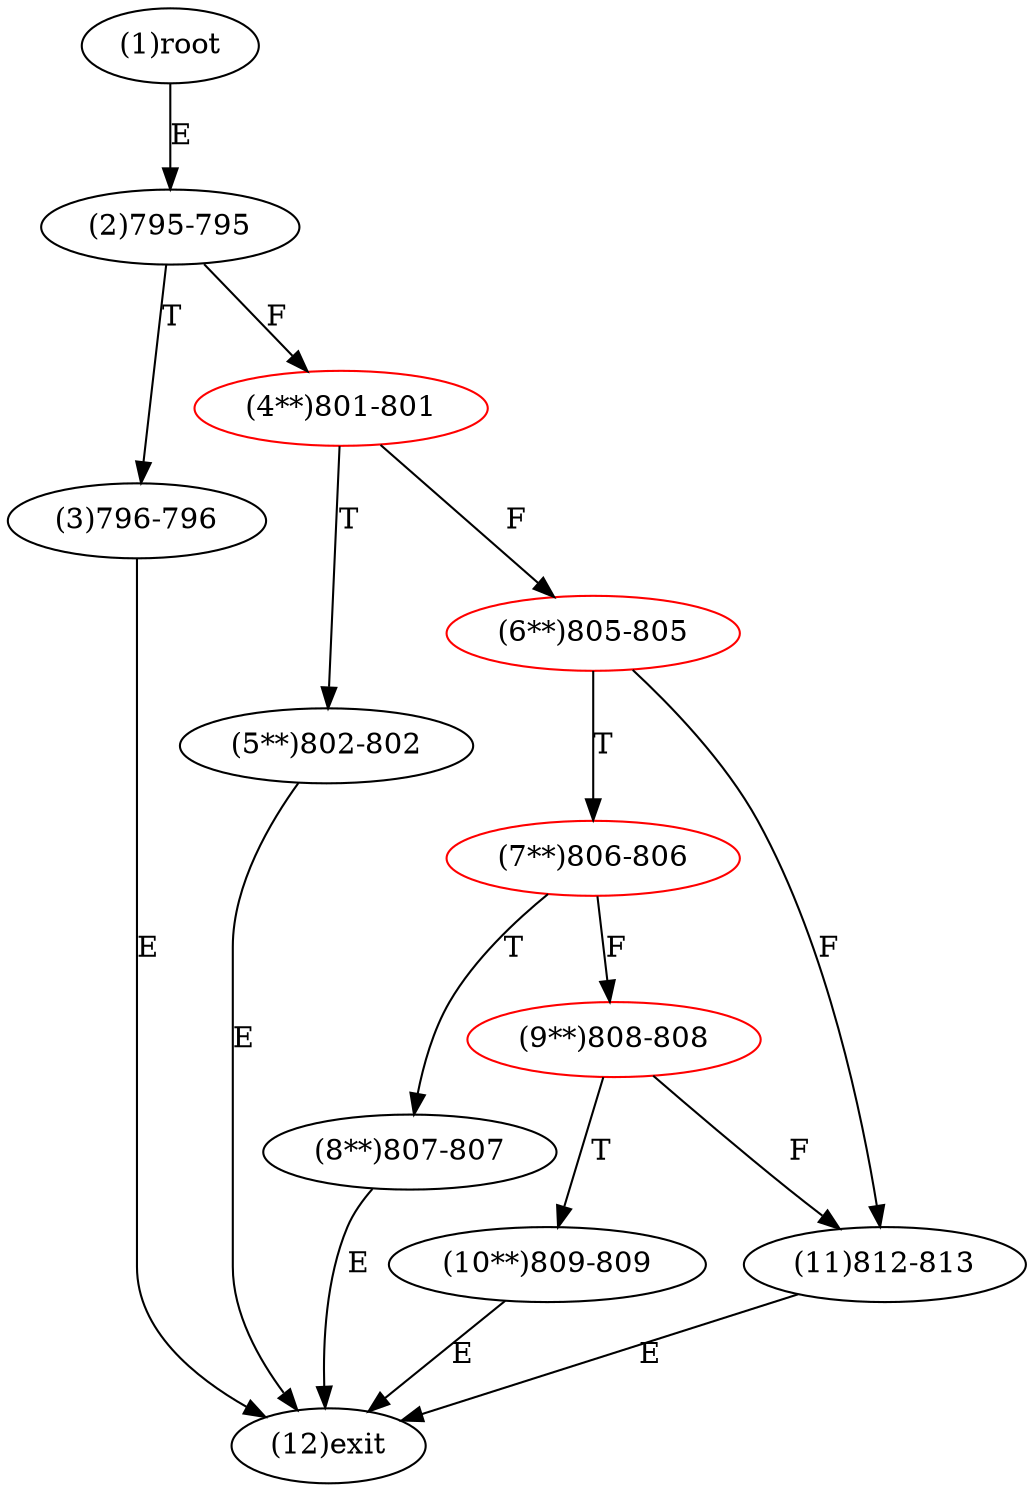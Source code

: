 digraph "" { 
1[ label="(1)root"];
2[ label="(2)795-795"];
3[ label="(3)796-796"];
4[ label="(4**)801-801",color=red];
5[ label="(5**)802-802"];
6[ label="(6**)805-805",color=red];
7[ label="(7**)806-806",color=red];
8[ label="(8**)807-807"];
9[ label="(9**)808-808",color=red];
10[ label="(10**)809-809"];
11[ label="(11)812-813"];
12[ label="(12)exit"];
1->2[ label="E"];
2->4[ label="F"];
2->3[ label="T"];
3->12[ label="E"];
4->6[ label="F"];
4->5[ label="T"];
5->12[ label="E"];
6->11[ label="F"];
6->7[ label="T"];
7->9[ label="F"];
7->8[ label="T"];
8->12[ label="E"];
9->11[ label="F"];
9->10[ label="T"];
10->12[ label="E"];
11->12[ label="E"];
}